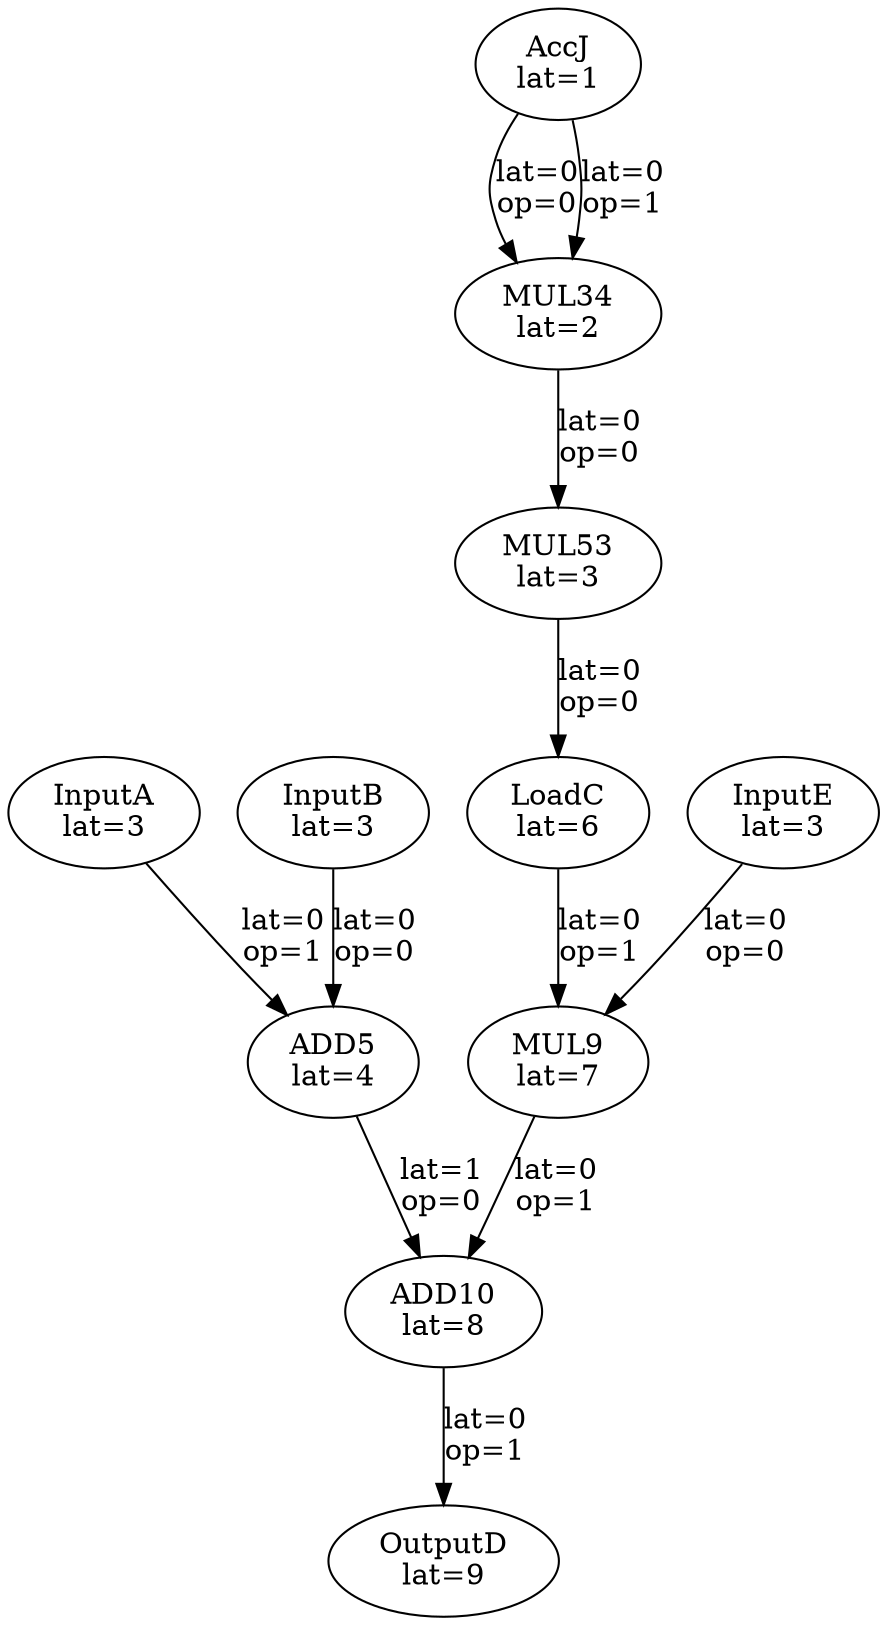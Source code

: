 Digraph G {
"InputA"[label = "\N\nlat=3"];
"InputB"[label = "\N\nlat=3"];
"ADD5"[label = "\N\nlat=4"];
"InputB"->"ADD5"[label = "lat=0\nop=0"];
"InputA"->"ADD5"[label = "lat=0\nop=1"];
"LoadC"[label = "\N\nlat=6"];
"MUL53"->"LoadC"[label = "lat=0\nop=0"];
"InputE"[label = "\N\nlat=3"];
"MUL9"[label = "\N\nlat=7"];
"InputE"->"MUL9"[label = "lat=0\nop=0"];
"LoadC"->"MUL9"[label = "lat=0\nop=1"];
"ADD10"[label = "\N\nlat=8"];
"ADD5"->"ADD10"[label = "lat=1\nop=0"];
"MUL9"->"ADD10"[label = "lat=0\nop=1"];
"OutputD"[label = "\N\nlat=9"];
"ADD10"->"OutputD"[label = "lat=0\nop=1"];
"AccJ"[label = "\N\nlat=1"];
"MUL34"[label = "\N\nlat=2"];
"AccJ"->"MUL34"[label = "lat=0\nop=0"];
"AccJ"->"MUL34"[label = "lat=0\nop=1"];
"MUL53"[label = "\N\nlat=3"];
"MUL34"->"MUL53"[label = "lat=0\nop=0"];
}
